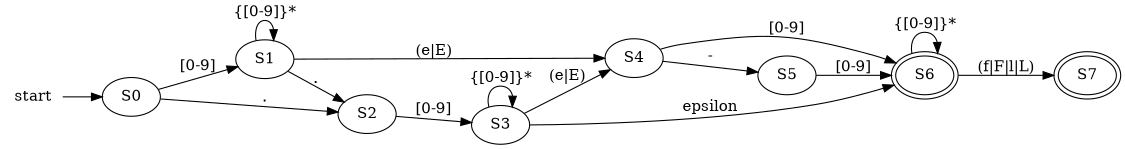 digraph G {
	rankdir=LR // direction, Left-to-Right
	size="7.5,10"
	start [shape=plaintext] // no shape for this node, just text
	start -> S0 
	S0 -> S1 [label="[0-9]"]
	S1 -> S4 [label="(e|E)"]
	S0 -> S2 [label="."]
	S1 -> S1 [label="{[0-9]}*"]
	S1 -> S2 [label="."]
	S2 -> S3 [label="[0-9]"]
	S3 -> S3 [label="{[0-9]}*"]
	S3 -> S4 [label="(e|E)"]
	S3 -> S6 [label="epsilon"]
	S4 -> S5 [label="-"]
	S4 -> S6 [label="[0-9]"]
	S5 -> S6 [label="[0-9]"]
	S6 -> S6 [label="{[0-9]}*"]
	S6 -> S7 [label="(f|F|l|L)"]
	S6 [peripheries=2]
	S7 [peripheries=2]
	
}
